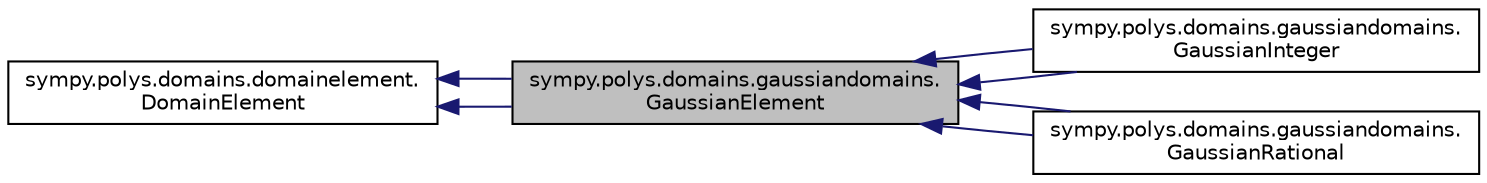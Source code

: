 digraph "sympy.polys.domains.gaussiandomains.GaussianElement"
{
 // LATEX_PDF_SIZE
  edge [fontname="Helvetica",fontsize="10",labelfontname="Helvetica",labelfontsize="10"];
  node [fontname="Helvetica",fontsize="10",shape=record];
  rankdir="LR";
  Node1 [label="sympy.polys.domains.gaussiandomains.\lGaussianElement",height=0.2,width=0.4,color="black", fillcolor="grey75", style="filled", fontcolor="black",tooltip=" "];
  Node2 -> Node1 [dir="back",color="midnightblue",fontsize="10",style="solid",fontname="Helvetica"];
  Node2 [label="sympy.polys.domains.domainelement.\lDomainElement",height=0.2,width=0.4,color="black", fillcolor="white", style="filled",URL="$classsympy_1_1polys_1_1domains_1_1domainelement_1_1DomainElement.html",tooltip=" "];
  Node2 -> Node1 [dir="back",color="midnightblue",fontsize="10",style="solid",fontname="Helvetica"];
  Node1 -> Node3 [dir="back",color="midnightblue",fontsize="10",style="solid",fontname="Helvetica"];
  Node3 [label="sympy.polys.domains.gaussiandomains.\lGaussianInteger",height=0.2,width=0.4,color="black", fillcolor="white", style="filled",URL="$classsympy_1_1polys_1_1domains_1_1gaussiandomains_1_1GaussianInteger.html",tooltip=" "];
  Node1 -> Node3 [dir="back",color="midnightblue",fontsize="10",style="solid",fontname="Helvetica"];
  Node1 -> Node4 [dir="back",color="midnightblue",fontsize="10",style="solid",fontname="Helvetica"];
  Node4 [label="sympy.polys.domains.gaussiandomains.\lGaussianRational",height=0.2,width=0.4,color="black", fillcolor="white", style="filled",URL="$classsympy_1_1polys_1_1domains_1_1gaussiandomains_1_1GaussianRational.html",tooltip=" "];
  Node1 -> Node4 [dir="back",color="midnightblue",fontsize="10",style="solid",fontname="Helvetica"];
}
